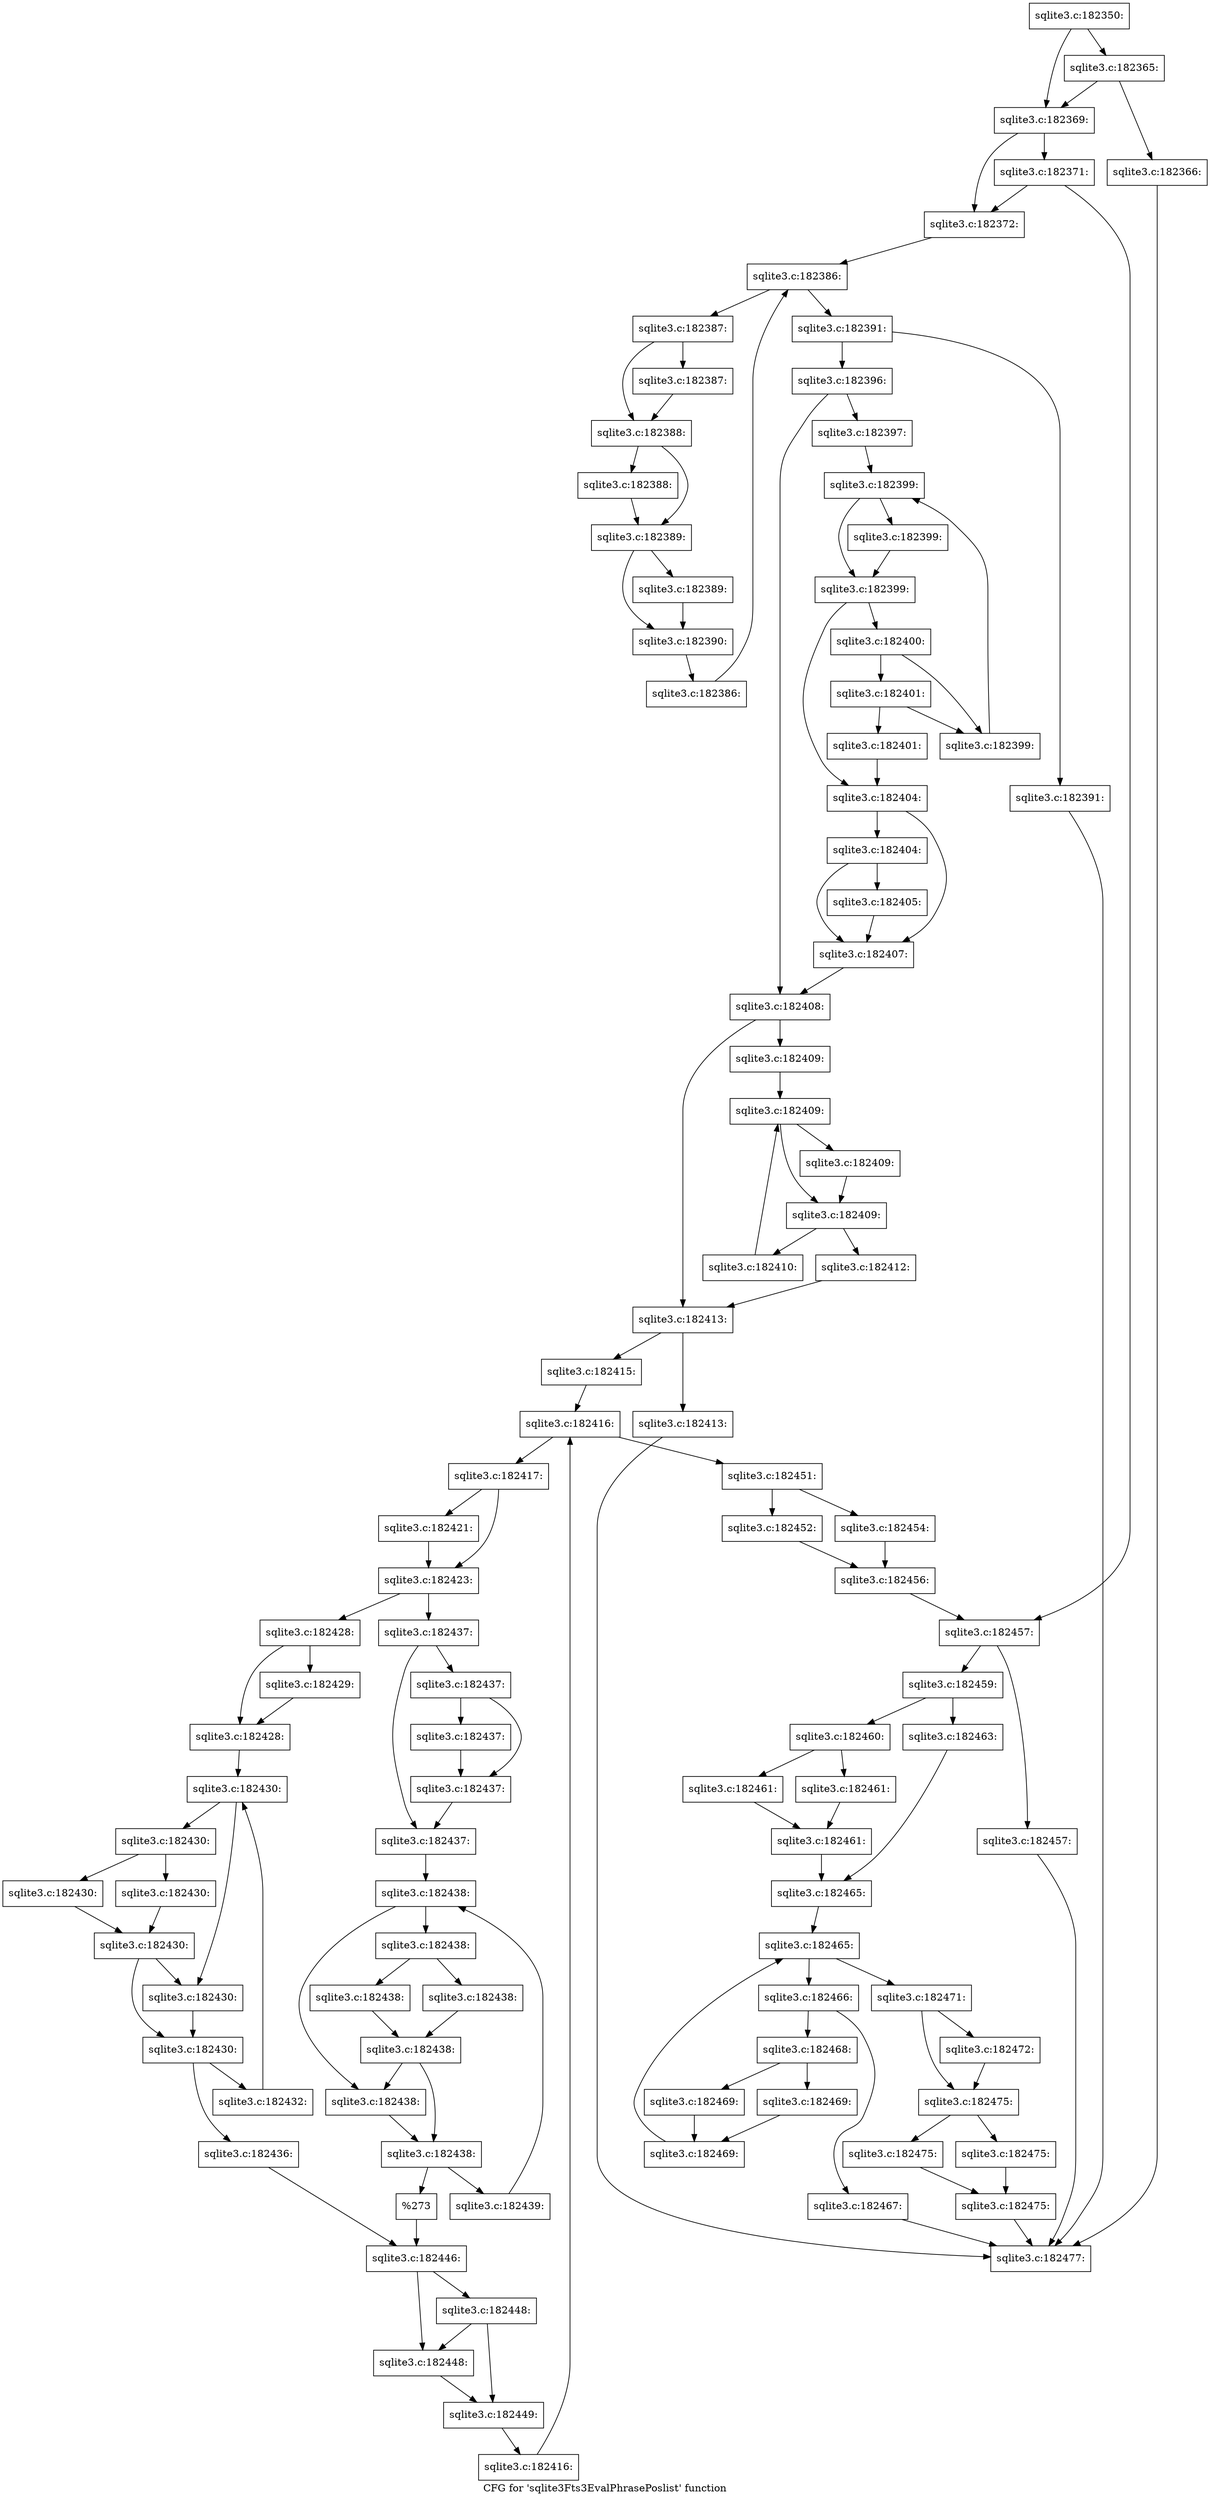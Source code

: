 digraph "CFG for 'sqlite3Fts3EvalPhrasePoslist' function" {
	label="CFG for 'sqlite3Fts3EvalPhrasePoslist' function";

	Node0x55c0fb296670 [shape=record,label="{sqlite3.c:182350:}"];
	Node0x55c0fb296670 -> Node0x55c0fb2a14d0;
	Node0x55c0fb296670 -> Node0x55c0fb2a1480;
	Node0x55c0fb2a14d0 [shape=record,label="{sqlite3.c:182365:}"];
	Node0x55c0fb2a14d0 -> Node0x55c0fb2a1430;
	Node0x55c0fb2a14d0 -> Node0x55c0fb2a1480;
	Node0x55c0fb2a1430 [shape=record,label="{sqlite3.c:182366:}"];
	Node0x55c0fb2a1430 -> Node0x55c0fb29a1c0;
	Node0x55c0fb2a1480 [shape=record,label="{sqlite3.c:182369:}"];
	Node0x55c0fb2a1480 -> Node0x55c0fb2a28d0;
	Node0x55c0fb2a1480 -> Node0x55c0fb2a2970;
	Node0x55c0fb2a2970 [shape=record,label="{sqlite3.c:182371:}"];
	Node0x55c0fb2a2970 -> Node0x55c0fb2a28d0;
	Node0x55c0fb2a2970 -> Node0x55c0fb2a2920;
	Node0x55c0fb2a28d0 [shape=record,label="{sqlite3.c:182372:}"];
	Node0x55c0fb2a28d0 -> Node0x55c0fb2a5130;
	Node0x55c0fb2a5130 [shape=record,label="{sqlite3.c:182386:}"];
	Node0x55c0fb2a5130 -> Node0x55c0fb2a5350;
	Node0x55c0fb2a5130 -> Node0x55c0fb2a4db0;
	Node0x55c0fb2a5350 [shape=record,label="{sqlite3.c:182387:}"];
	Node0x55c0fb2a5350 -> Node0x55c0fb2a5690;
	Node0x55c0fb2a5350 -> Node0x55c0fb2a56e0;
	Node0x55c0fb2a5690 [shape=record,label="{sqlite3.c:182387:}"];
	Node0x55c0fb2a5690 -> Node0x55c0fb2a56e0;
	Node0x55c0fb2a56e0 [shape=record,label="{sqlite3.c:182388:}"];
	Node0x55c0fb2a56e0 -> Node0x55c0fb2a5d30;
	Node0x55c0fb2a56e0 -> Node0x55c0fb2a5d80;
	Node0x55c0fb2a5d30 [shape=record,label="{sqlite3.c:182388:}"];
	Node0x55c0fb2a5d30 -> Node0x55c0fb2a5d80;
	Node0x55c0fb2a5d80 [shape=record,label="{sqlite3.c:182389:}"];
	Node0x55c0fb2a5d80 -> Node0x55c0fb2a6440;
	Node0x55c0fb2a5d80 -> Node0x55c0fb2a6490;
	Node0x55c0fb2a6440 [shape=record,label="{sqlite3.c:182389:}"];
	Node0x55c0fb2a6440 -> Node0x55c0fb2a6490;
	Node0x55c0fb2a6490 [shape=record,label="{sqlite3.c:182390:}"];
	Node0x55c0fb2a6490 -> Node0x55c0fb2a52c0;
	Node0x55c0fb2a52c0 [shape=record,label="{sqlite3.c:182386:}"];
	Node0x55c0fb2a52c0 -> Node0x55c0fb2a5130;
	Node0x55c0fb2a4db0 [shape=record,label="{sqlite3.c:182391:}"];
	Node0x55c0fb2a4db0 -> Node0x55c0fb2a7020;
	Node0x55c0fb2a4db0 -> Node0x55c0fb2a7070;
	Node0x55c0fb2a7020 [shape=record,label="{sqlite3.c:182391:}"];
	Node0x55c0fb2a7020 -> Node0x55c0fb29a1c0;
	Node0x55c0fb2a7070 [shape=record,label="{sqlite3.c:182396:}"];
	Node0x55c0fb2a7070 -> Node0x55c0fb2a74c0;
	Node0x55c0fb2a7070 -> Node0x55c0fb2a7510;
	Node0x55c0fb2a74c0 [shape=record,label="{sqlite3.c:182397:}"];
	Node0x55c0fb2a74c0 -> Node0x55c0f6b6f080;
	Node0x55c0f6b6f080 [shape=record,label="{sqlite3.c:182399:}"];
	Node0x55c0f6b6f080 -> Node0x55c0fb2a8900;
	Node0x55c0f6b6f080 -> Node0x55c0fb2a88b0;
	Node0x55c0fb2a8900 [shape=record,label="{sqlite3.c:182399:}"];
	Node0x55c0fb2a8900 -> Node0x55c0fb2a88b0;
	Node0x55c0fb2a88b0 [shape=record,label="{sqlite3.c:182399:}"];
	Node0x55c0fb2a88b0 -> Node0x55c0fb2a8de0;
	Node0x55c0fb2a88b0 -> Node0x55c0fb2a85c0;
	Node0x55c0fb2a8de0 [shape=record,label="{sqlite3.c:182400:}"];
	Node0x55c0fb2a8de0 -> Node0x55c0fb2a9260;
	Node0x55c0fb2a8de0 -> Node0x55c0fb2a9210;
	Node0x55c0fb2a9260 [shape=record,label="{sqlite3.c:182401:}"];
	Node0x55c0fb2a9260 -> Node0x55c0fb2a91c0;
	Node0x55c0fb2a9260 -> Node0x55c0fb2a9210;
	Node0x55c0fb2a91c0 [shape=record,label="{sqlite3.c:182401:}"];
	Node0x55c0fb2a91c0 -> Node0x55c0fb2a85c0;
	Node0x55c0fb2a9210 [shape=record,label="{sqlite3.c:182399:}"];
	Node0x55c0fb2a9210 -> Node0x55c0f6b6f080;
	Node0x55c0fb2a85c0 [shape=record,label="{sqlite3.c:182404:}"];
	Node0x55c0fb2a85c0 -> Node0x55c0fb2a9b00;
	Node0x55c0fb2a85c0 -> Node0x55c0fb2a9ab0;
	Node0x55c0fb2a9b00 [shape=record,label="{sqlite3.c:182404:}"];
	Node0x55c0fb2a9b00 -> Node0x55c0fb2a9a60;
	Node0x55c0fb2a9b00 -> Node0x55c0fb2a9ab0;
	Node0x55c0fb2a9a60 [shape=record,label="{sqlite3.c:182405:}"];
	Node0x55c0fb2a9a60 -> Node0x55c0fb2a9ab0;
	Node0x55c0fb2a9ab0 [shape=record,label="{sqlite3.c:182407:}"];
	Node0x55c0fb2a9ab0 -> Node0x55c0fb2a7510;
	Node0x55c0fb2a7510 [shape=record,label="{sqlite3.c:182408:}"];
	Node0x55c0fb2a7510 -> Node0x55c0fb2aa600;
	Node0x55c0fb2a7510 -> Node0x55c0fb2aa650;
	Node0x55c0fb2aa600 [shape=record,label="{sqlite3.c:182409:}"];
	Node0x55c0fb2aa600 -> Node0x55c0fb2aa920;
	Node0x55c0fb2aa920 [shape=record,label="{sqlite3.c:182409:}"];
	Node0x55c0fb2aa920 -> Node0x55c0fb2aab50;
	Node0x55c0fb2aa920 -> Node0x55c0fb2aab00;
	Node0x55c0fb2aab50 [shape=record,label="{sqlite3.c:182409:}"];
	Node0x55c0fb2aab50 -> Node0x55c0fb2aab00;
	Node0x55c0fb2aab00 [shape=record,label="{sqlite3.c:182409:}"];
	Node0x55c0fb2aab00 -> Node0x55c0fb2ab2f0;
	Node0x55c0fb2aab00 -> Node0x55c0fb2aaa80;
	Node0x55c0fb2ab2f0 [shape=record,label="{sqlite3.c:182410:}"];
	Node0x55c0fb2ab2f0 -> Node0x55c0fb2aa920;
	Node0x55c0fb2aaa80 [shape=record,label="{sqlite3.c:182412:}"];
	Node0x55c0fb2aaa80 -> Node0x55c0fb2aa650;
	Node0x55c0fb2aa650 [shape=record,label="{sqlite3.c:182413:}"];
	Node0x55c0fb2aa650 -> Node0x55c0fb2ab880;
	Node0x55c0fb2aa650 -> Node0x55c0fb2ab8d0;
	Node0x55c0fb2ab880 [shape=record,label="{sqlite3.c:182413:}"];
	Node0x55c0fb2ab880 -> Node0x55c0fb29a1c0;
	Node0x55c0fb2ab8d0 [shape=record,label="{sqlite3.c:182415:}"];
	Node0x55c0fb2ab8d0 -> Node0x55c0fb2ac0d0;
	Node0x55c0fb2ac0d0 [shape=record,label="{sqlite3.c:182416:}"];
	Node0x55c0fb2ac0d0 -> Node0x55c0fb2ac2f0;
	Node0x55c0fb2ac0d0 -> Node0x55c0fb2abeb0;
	Node0x55c0fb2ac2f0 [shape=record,label="{sqlite3.c:182417:}"];
	Node0x55c0fb2ac2f0 -> Node0x55c0fb2ad120;
	Node0x55c0fb2ac2f0 -> Node0x55c0fb2ad170;
	Node0x55c0fb2ad120 [shape=record,label="{sqlite3.c:182421:}"];
	Node0x55c0fb2ad120 -> Node0x55c0fb2ad170;
	Node0x55c0fb2ad170 [shape=record,label="{sqlite3.c:182423:}"];
	Node0x55c0fb2ad170 -> Node0x55c0fb2ae290;
	Node0x55c0fb2ad170 -> Node0x55c0fb2ae330;
	Node0x55c0fb2ae290 [shape=record,label="{sqlite3.c:182428:}"];
	Node0x55c0fb2ae290 -> Node0x55c0fb2ae9f0;
	Node0x55c0fb2ae290 -> Node0x55c0fb2ae9a0;
	Node0x55c0fb2ae9f0 [shape=record,label="{sqlite3.c:182429:}"];
	Node0x55c0fb2ae9f0 -> Node0x55c0fb2ae9a0;
	Node0x55c0fb2ae9a0 [shape=record,label="{sqlite3.c:182428:}"];
	Node0x55c0fb2ae9a0 -> Node0x55c0fb2af9a0;
	Node0x55c0fb2af9a0 [shape=record,label="{sqlite3.c:182430:}"];
	Node0x55c0fb2af9a0 -> Node0x55c0fb2afbd0;
	Node0x55c0fb2af9a0 -> Node0x55c0fb2afc20;
	Node0x55c0fb2afc20 [shape=record,label="{sqlite3.c:182430:}"];
	Node0x55c0fb2afc20 -> Node0x55c0fb2b0160;
	Node0x55c0fb2afc20 -> Node0x55c0fb2b01b0;
	Node0x55c0fb2b0160 [shape=record,label="{sqlite3.c:182430:}"];
	Node0x55c0fb2b0160 -> Node0x55c0fb2b0200;
	Node0x55c0fb2b01b0 [shape=record,label="{sqlite3.c:182430:}"];
	Node0x55c0fb2b01b0 -> Node0x55c0fb2b0200;
	Node0x55c0fb2b0200 [shape=record,label="{sqlite3.c:182430:}"];
	Node0x55c0fb2b0200 -> Node0x55c0fb2afbd0;
	Node0x55c0fb2b0200 -> Node0x55c0fb2afb80;
	Node0x55c0fb2afbd0 [shape=record,label="{sqlite3.c:182430:}"];
	Node0x55c0fb2afbd0 -> Node0x55c0fb2afb80;
	Node0x55c0fb2afb80 [shape=record,label="{sqlite3.c:182430:}"];
	Node0x55c0fb2afb80 -> Node0x55c0fb2b10b0;
	Node0x55c0fb2afb80 -> Node0x55c0fb2afb00;
	Node0x55c0fb2b10b0 [shape=record,label="{sqlite3.c:182432:}"];
	Node0x55c0fb2b10b0 -> Node0x55c0fb2af9a0;
	Node0x55c0fb2afb00 [shape=record,label="{sqlite3.c:182436:}"];
	Node0x55c0fb2afb00 -> Node0x55c0fb2ae2e0;
	Node0x55c0fb2ae330 [shape=record,label="{sqlite3.c:182437:}"];
	Node0x55c0fb2ae330 -> Node0x55c0fb2b1870;
	Node0x55c0fb2ae330 -> Node0x55c0f5d0bc40;
	Node0x55c0fb2b1870 [shape=record,label="{sqlite3.c:182437:}"];
	Node0x55c0fb2b1870 -> Node0x55c0fb2b2630;
	Node0x55c0fb2b1870 -> Node0x55c0fb2b25e0;
	Node0x55c0fb2b2630 [shape=record,label="{sqlite3.c:182437:}"];
	Node0x55c0fb2b2630 -> Node0x55c0fb2b25e0;
	Node0x55c0fb2b25e0 [shape=record,label="{sqlite3.c:182437:}"];
	Node0x55c0fb2b25e0 -> Node0x55c0f5d0bc40;
	Node0x55c0f5d0bc40 [shape=record,label="{sqlite3.c:182437:}"];
	Node0x55c0f5d0bc40 -> Node0x55c0fb2b2de0;
	Node0x55c0fb2b2de0 [shape=record,label="{sqlite3.c:182438:}"];
	Node0x55c0fb2b2de0 -> Node0x55c0fb2b3010;
	Node0x55c0fb2b2de0 -> Node0x55c0fb2b3060;
	Node0x55c0fb2b3060 [shape=record,label="{sqlite3.c:182438:}"];
	Node0x55c0fb2b3060 -> Node0x55c0fb2b35a0;
	Node0x55c0fb2b3060 -> Node0x55c0fb2b35f0;
	Node0x55c0fb2b35a0 [shape=record,label="{sqlite3.c:182438:}"];
	Node0x55c0fb2b35a0 -> Node0x55c0fb2b3640;
	Node0x55c0fb2b35f0 [shape=record,label="{sqlite3.c:182438:}"];
	Node0x55c0fb2b35f0 -> Node0x55c0fb2b3640;
	Node0x55c0fb2b3640 [shape=record,label="{sqlite3.c:182438:}"];
	Node0x55c0fb2b3640 -> Node0x55c0fb2b3010;
	Node0x55c0fb2b3640 -> Node0x55c0fb2b2fc0;
	Node0x55c0fb2b3010 [shape=record,label="{sqlite3.c:182438:}"];
	Node0x55c0fb2b3010 -> Node0x55c0fb2b2fc0;
	Node0x55c0fb2b2fc0 [shape=record,label="{sqlite3.c:182438:}"];
	Node0x55c0fb2b2fc0 -> Node0x55c0fb2b44c0;
	Node0x55c0fb2b2fc0 -> Node0x55c0fb2b2f40;
	Node0x55c0fb2b44c0 [shape=record,label="{sqlite3.c:182439:}"];
	Node0x55c0fb2b44c0 -> Node0x55c0fb2b2de0;
	Node0x55c0fb2b2f40 [shape=record,label="{%273}"];
	Node0x55c0fb2b2f40 -> Node0x55c0fb2ae2e0;
	Node0x55c0fb2ae2e0 [shape=record,label="{sqlite3.c:182446:}"];
	Node0x55c0fb2ae2e0 -> Node0x55c0fb2b50e0;
	Node0x55c0fb2ae2e0 -> Node0x55c0fb2b5ad0;
	Node0x55c0fb2b5ad0 [shape=record,label="{sqlite3.c:182448:}"];
	Node0x55c0fb2b5ad0 -> Node0x55c0fb2b50e0;
	Node0x55c0fb2b5ad0 -> Node0x55c0fb2b5a80;
	Node0x55c0fb2b50e0 [shape=record,label="{sqlite3.c:182448:}"];
	Node0x55c0fb2b50e0 -> Node0x55c0fb2b5a80;
	Node0x55c0fb2b5a80 [shape=record,label="{sqlite3.c:182449:}"];
	Node0x55c0fb2b5a80 -> Node0x55c0fb2ac260;
	Node0x55c0fb2ac260 [shape=record,label="{sqlite3.c:182416:}"];
	Node0x55c0fb2ac260 -> Node0x55c0fb2ac0d0;
	Node0x55c0fb2abeb0 [shape=record,label="{sqlite3.c:182451:}"];
	Node0x55c0fb2abeb0 -> Node0x55c0fb2b68b0;
	Node0x55c0fb2abeb0 -> Node0x55c0fb2b6950;
	Node0x55c0fb2b68b0 [shape=record,label="{sqlite3.c:182452:}"];
	Node0x55c0fb2b68b0 -> Node0x55c0fb2b6900;
	Node0x55c0fb2b6950 [shape=record,label="{sqlite3.c:182454:}"];
	Node0x55c0fb2b6950 -> Node0x55c0fb2b6900;
	Node0x55c0fb2b6900 [shape=record,label="{sqlite3.c:182456:}"];
	Node0x55c0fb2b6900 -> Node0x55c0fb2a2920;
	Node0x55c0fb2a2920 [shape=record,label="{sqlite3.c:182457:}"];
	Node0x55c0fb2a2920 -> Node0x55c0fb2b7340;
	Node0x55c0fb2a2920 -> Node0x55c0fb2b7390;
	Node0x55c0fb2b7340 [shape=record,label="{sqlite3.c:182457:}"];
	Node0x55c0fb2b7340 -> Node0x55c0fb29a1c0;
	Node0x55c0fb2b7390 [shape=record,label="{sqlite3.c:182459:}"];
	Node0x55c0fb2b7390 -> Node0x55c0fb2b7850;
	Node0x55c0fb2b7390 -> Node0x55c0fb2b78f0;
	Node0x55c0fb2b7850 [shape=record,label="{sqlite3.c:182460:}"];
	Node0x55c0fb2b7850 -> Node0x55c0fb2b7f90;
	Node0x55c0fb2b7850 -> Node0x55c0fb2b7fe0;
	Node0x55c0fb2b7f90 [shape=record,label="{sqlite3.c:182461:}"];
	Node0x55c0fb2b7f90 -> Node0x55c0fb2b8030;
	Node0x55c0fb2b7fe0 [shape=record,label="{sqlite3.c:182461:}"];
	Node0x55c0fb2b7fe0 -> Node0x55c0fb2b8030;
	Node0x55c0fb2b8030 [shape=record,label="{sqlite3.c:182461:}"];
	Node0x55c0fb2b8030 -> Node0x55c0fb2b78a0;
	Node0x55c0fb2b78f0 [shape=record,label="{sqlite3.c:182463:}"];
	Node0x55c0fb2b78f0 -> Node0x55c0fb2b78a0;
	Node0x55c0fb2b78a0 [shape=record,label="{sqlite3.c:182465:}"];
	Node0x55c0fb2b78a0 -> Node0x55c0fb2b8de0;
	Node0x55c0fb2b8de0 [shape=record,label="{sqlite3.c:182465:}"];
	Node0x55c0fb2b8de0 -> Node0x55c0fb2b9200;
	Node0x55c0fb2b8de0 -> Node0x55c0fb2b8f40;
	Node0x55c0fb2b9200 [shape=record,label="{sqlite3.c:182466:}"];
	Node0x55c0fb2b9200 -> Node0x55c0fb2b9590;
	Node0x55c0fb2b9200 -> Node0x55c0fb2b95e0;
	Node0x55c0fb2b9590 [shape=record,label="{sqlite3.c:182467:}"];
	Node0x55c0fb2b9590 -> Node0x55c0fb29a1c0;
	Node0x55c0fb2b95e0 [shape=record,label="{sqlite3.c:182468:}"];
	Node0x55c0fb2b95e0 -> Node0x55c0fb2b9d30;
	Node0x55c0fb2b95e0 -> Node0x55c0fb2b9d80;
	Node0x55c0fb2b9d30 [shape=record,label="{sqlite3.c:182469:}"];
	Node0x55c0fb2b9d30 -> Node0x55c0fb2b9dd0;
	Node0x55c0fb2b9d80 [shape=record,label="{sqlite3.c:182469:}"];
	Node0x55c0fb2b9d80 -> Node0x55c0fb2b9dd0;
	Node0x55c0fb2b9dd0 [shape=record,label="{sqlite3.c:182469:}"];
	Node0x55c0fb2b9dd0 -> Node0x55c0fb2b8de0;
	Node0x55c0fb2b8f40 [shape=record,label="{sqlite3.c:182471:}"];
	Node0x55c0fb2b8f40 -> Node0x55c0fb2ba970;
	Node0x55c0fb2b8f40 -> Node0x55c0fb2ba9c0;
	Node0x55c0fb2ba970 [shape=record,label="{sqlite3.c:182472:}"];
	Node0x55c0fb2ba970 -> Node0x55c0fb2ba9c0;
	Node0x55c0fb2ba9c0 [shape=record,label="{sqlite3.c:182475:}"];
	Node0x55c0fb2ba9c0 -> Node0x55c0fb2bb040;
	Node0x55c0fb2ba9c0 -> Node0x55c0fb2bb090;
	Node0x55c0fb2bb040 [shape=record,label="{sqlite3.c:182475:}"];
	Node0x55c0fb2bb040 -> Node0x55c0fb2bb0e0;
	Node0x55c0fb2bb090 [shape=record,label="{sqlite3.c:182475:}"];
	Node0x55c0fb2bb090 -> Node0x55c0fb2bb0e0;
	Node0x55c0fb2bb0e0 [shape=record,label="{sqlite3.c:182475:}"];
	Node0x55c0fb2bb0e0 -> Node0x55c0fb29a1c0;
	Node0x55c0fb29a1c0 [shape=record,label="{sqlite3.c:182477:}"];
}
